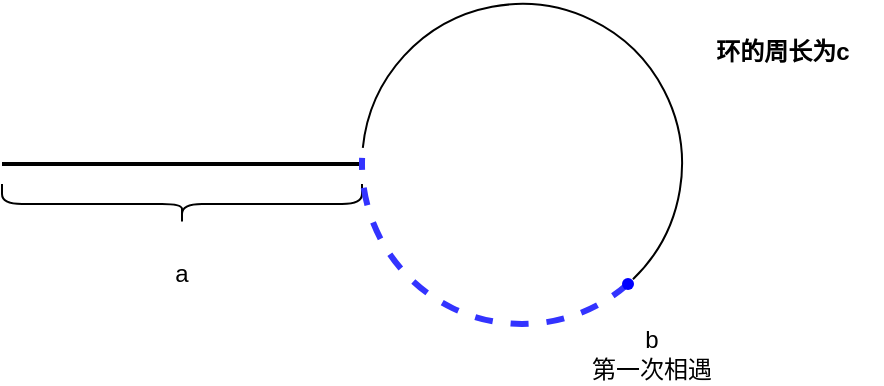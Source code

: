 <mxfile version="28.2.5">
  <diagram name="0925" id="wM9bkoCLA1ZFmSEGqgz8">
    <mxGraphModel dx="929" dy="686" grid="1" gridSize="10" guides="1" tooltips="1" connect="1" arrows="1" fold="1" page="1" pageScale="1" pageWidth="827" pageHeight="1169" math="0" shadow="0">
      <root>
        <mxCell id="0" />
        <mxCell id="1" parent="0" />
        <mxCell id="cbJ7Jyv4pSiHciOKe6jz-2" value="" style="endArrow=none;html=1;rounded=0;strokeWidth=2;" edge="1" parent="1">
          <mxGeometry width="50" height="50" relative="1" as="geometry">
            <mxPoint x="180" y="280" as="sourcePoint" />
            <mxPoint x="360" y="280" as="targetPoint" />
          </mxGeometry>
        </mxCell>
        <mxCell id="cbJ7Jyv4pSiHciOKe6jz-3" value="" style="shape=curlyBracket;whiteSpace=wrap;html=1;rounded=1;flipH=1;labelPosition=right;verticalLabelPosition=middle;align=left;verticalAlign=middle;rotation=90;" vertex="1" parent="1">
          <mxGeometry x="260" y="210" width="20" height="180" as="geometry" />
        </mxCell>
        <mxCell id="cbJ7Jyv4pSiHciOKe6jz-4" value="a" style="text;html=1;align=center;verticalAlign=middle;whiteSpace=wrap;rounded=0;" vertex="1" parent="1">
          <mxGeometry x="240" y="320" width="60" height="30" as="geometry" />
        </mxCell>
        <mxCell id="cbJ7Jyv4pSiHciOKe6jz-8" value="" style="verticalLabelPosition=bottom;verticalAlign=top;html=1;shape=mxgraph.basic.arc;startAngle=0.386;endAngle=0.756;dashed=1;strokeWidth=3;strokeColor=light-dark(#3333FF,#EDEDED);" vertex="1" parent="1">
          <mxGeometry x="360" y="200" width="160" height="160" as="geometry" />
        </mxCell>
        <mxCell id="cbJ7Jyv4pSiHciOKe6jz-11" value="" style="verticalLabelPosition=bottom;verticalAlign=top;html=1;shape=mxgraph.basic.arc;startAngle=0.766;endAngle=0.378;strokeWidth=1;" vertex="1" parent="1">
          <mxGeometry x="360" y="200" width="160" height="160" as="geometry" />
        </mxCell>
        <mxCell id="cbJ7Jyv4pSiHciOKe6jz-12" value="b&lt;div&gt;第一次相遇&lt;/div&gt;" style="text;html=1;align=center;verticalAlign=middle;whiteSpace=wrap;rounded=0;" vertex="1" parent="1">
          <mxGeometry x="470" y="360" width="70" height="30" as="geometry" />
        </mxCell>
        <mxCell id="cbJ7Jyv4pSiHciOKe6jz-13" value="" style="shape=waypoint;sketch=0;fillStyle=solid;size=6;pointerEvents=1;points=[];fillColor=none;resizable=0;rotatable=0;perimeter=centerPerimeter;snapToPoint=1;strokeColor=light-dark(#0000FF,#EDEDED);fontSize=15;" vertex="1" parent="1">
          <mxGeometry x="483" y="330" width="20" height="20" as="geometry" />
        </mxCell>
        <mxCell id="cbJ7Jyv4pSiHciOKe6jz-14" value="&lt;font style=&quot;font-size: 12px;&quot;&gt;环的周长为c&lt;/font&gt;" style="text;strokeColor=none;fillColor=none;html=1;fontSize=24;fontStyle=1;verticalAlign=middle;align=center;" vertex="1" parent="1">
          <mxGeometry x="520" y="200" width="100" height="40" as="geometry" />
        </mxCell>
      </root>
    </mxGraphModel>
  </diagram>
</mxfile>
